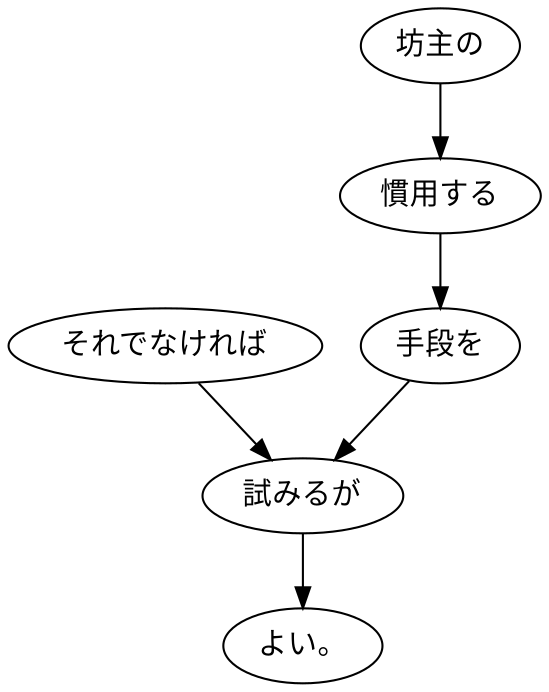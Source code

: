 digraph graph4869 {
	node0 [label="それでなければ"];
	node1 [label="坊主の"];
	node2 [label="慣用する"];
	node3 [label="手段を"];
	node4 [label="試みるが"];
	node5 [label="よい。"];
	node0 -> node4;
	node1 -> node2;
	node2 -> node3;
	node3 -> node4;
	node4 -> node5;
}
